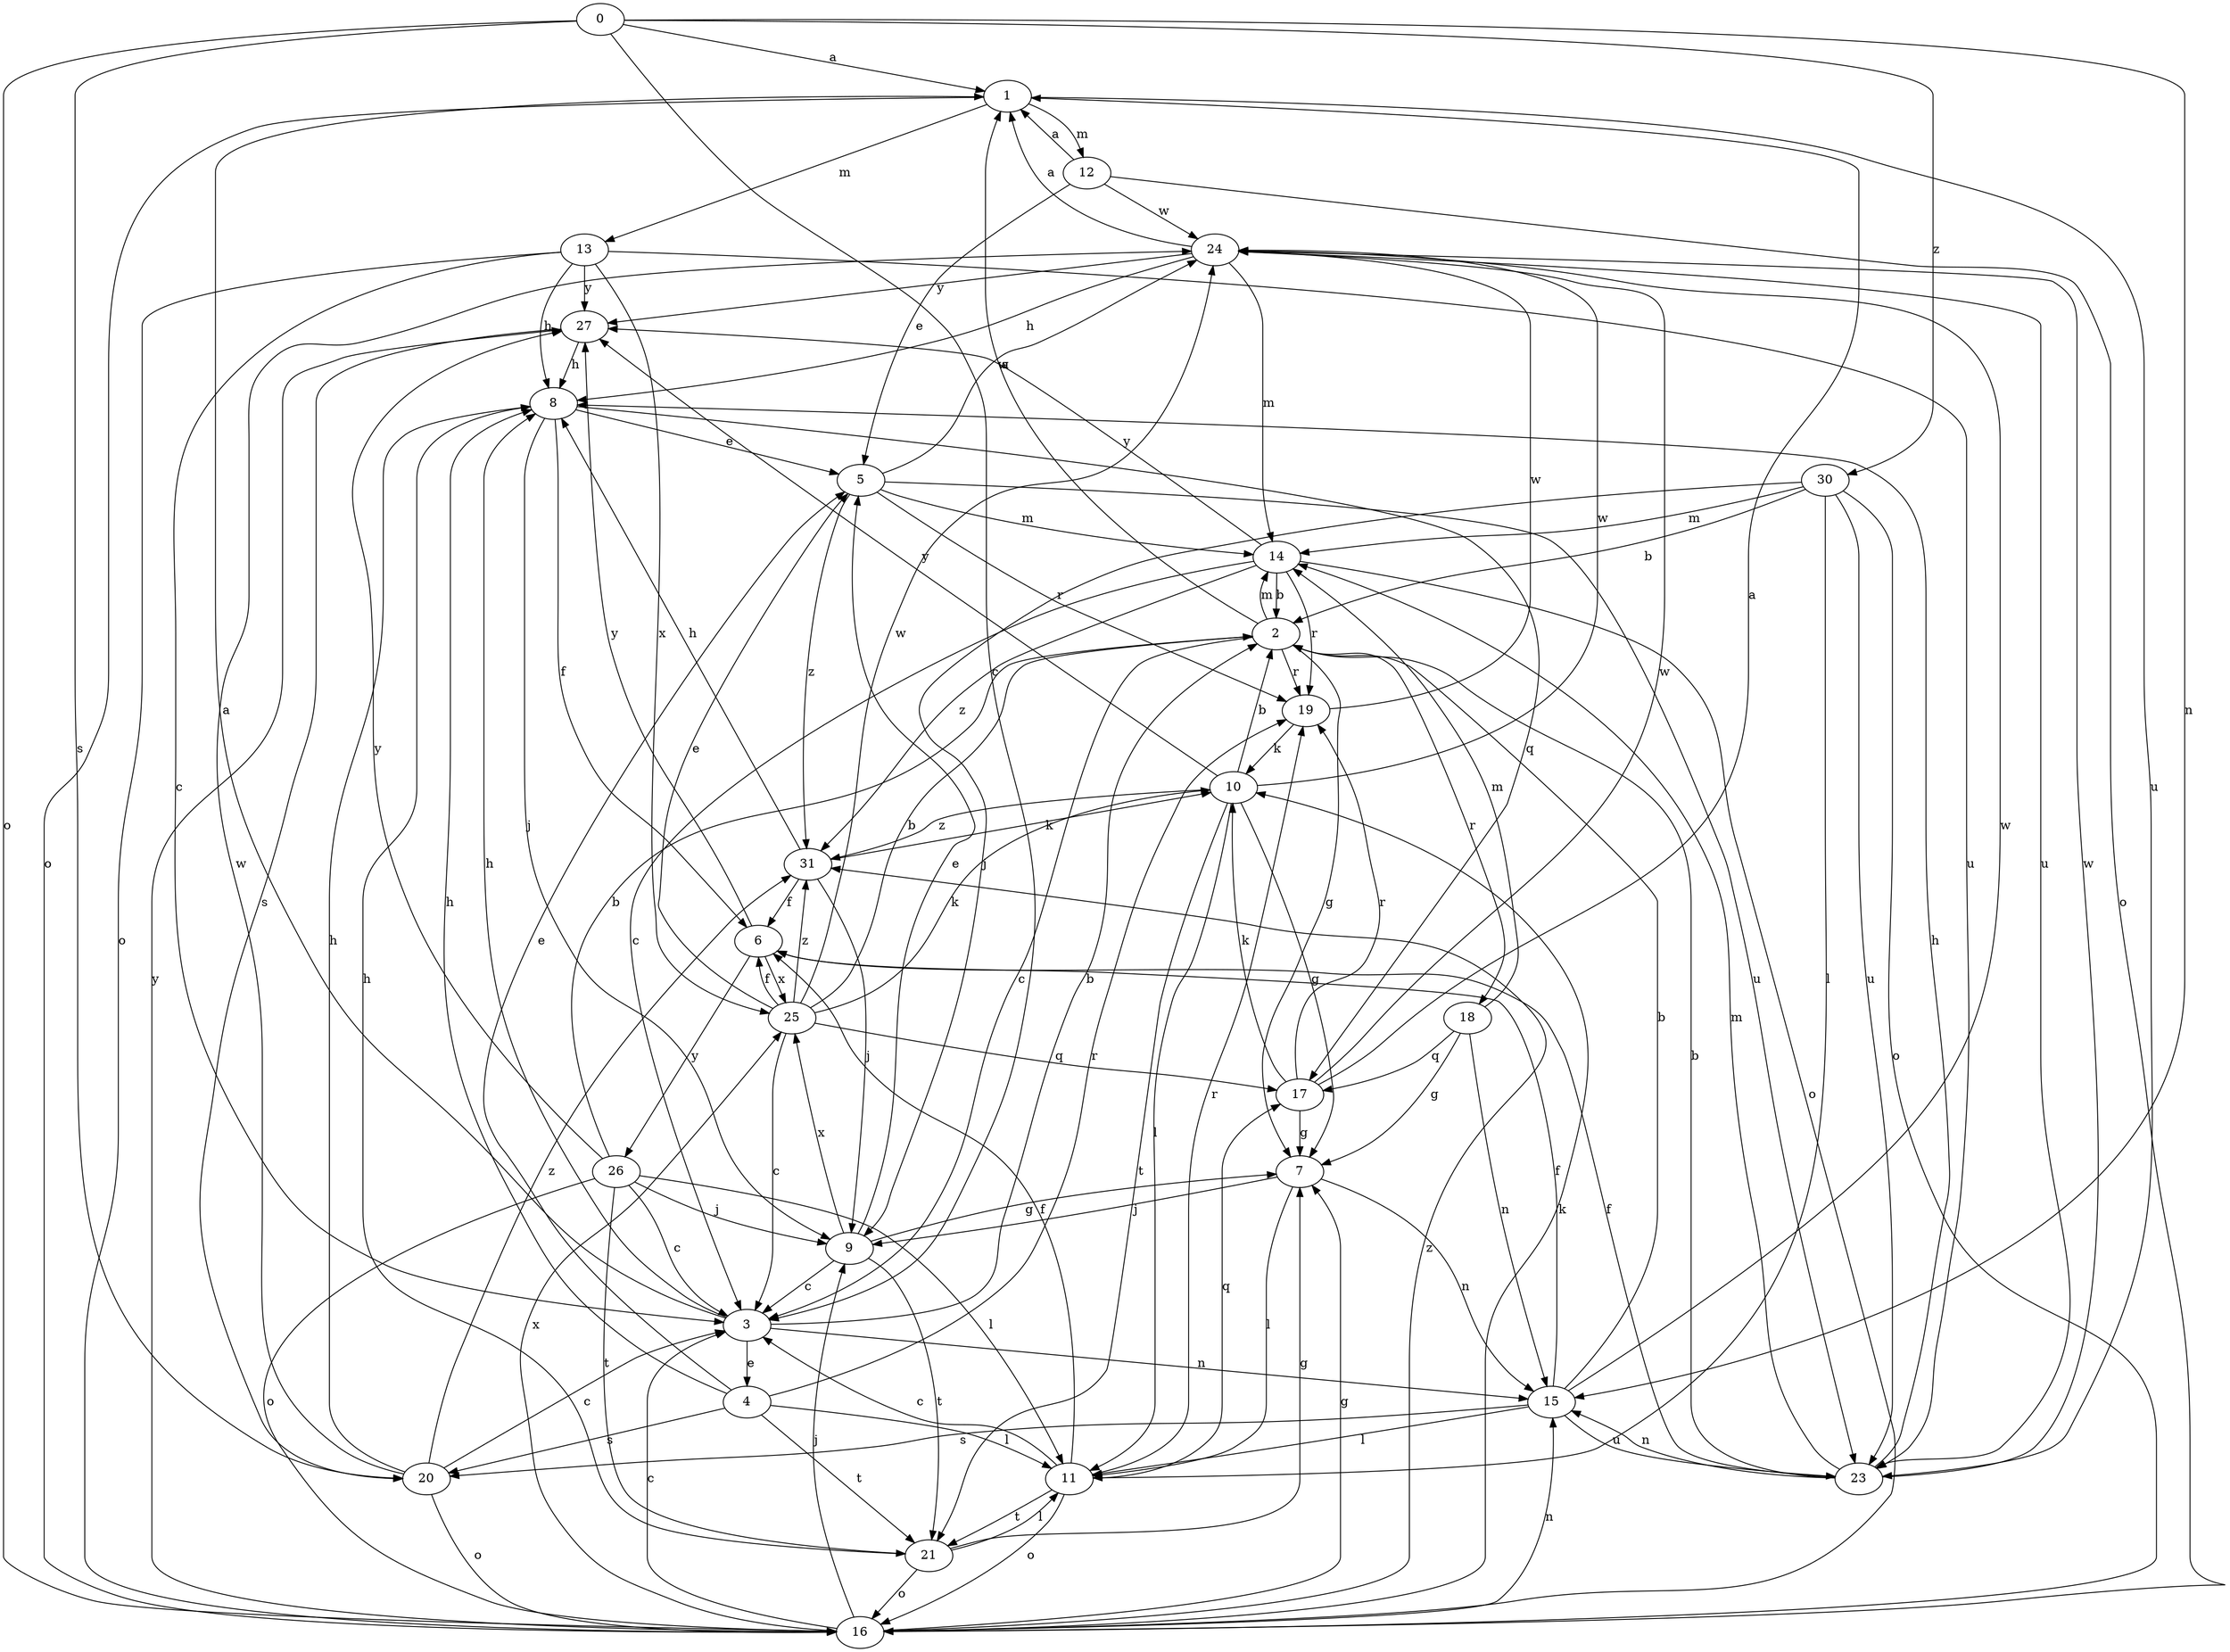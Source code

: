 strict digraph  {
0;
1;
2;
3;
4;
5;
6;
7;
8;
9;
10;
11;
12;
13;
14;
15;
16;
17;
18;
19;
20;
21;
23;
24;
25;
26;
27;
30;
31;
0 -> 1  [label=a];
0 -> 3  [label=c];
0 -> 15  [label=n];
0 -> 16  [label=o];
0 -> 20  [label=s];
0 -> 30  [label=z];
1 -> 12  [label=m];
1 -> 13  [label=m];
1 -> 16  [label=o];
1 -> 23  [label=u];
2 -> 1  [label=a];
2 -> 3  [label=c];
2 -> 7  [label=g];
2 -> 14  [label=m];
2 -> 18  [label=r];
2 -> 19  [label=r];
3 -> 1  [label=a];
3 -> 2  [label=b];
3 -> 4  [label=e];
3 -> 8  [label=h];
3 -> 15  [label=n];
4 -> 5  [label=e];
4 -> 8  [label=h];
4 -> 11  [label=l];
4 -> 19  [label=r];
4 -> 20  [label=s];
4 -> 21  [label=t];
5 -> 14  [label=m];
5 -> 19  [label=r];
5 -> 23  [label=u];
5 -> 24  [label=w];
5 -> 31  [label=z];
6 -> 25  [label=x];
6 -> 26  [label=y];
6 -> 27  [label=y];
7 -> 9  [label=j];
7 -> 11  [label=l];
7 -> 15  [label=n];
8 -> 5  [label=e];
8 -> 6  [label=f];
8 -> 9  [label=j];
8 -> 17  [label=q];
9 -> 3  [label=c];
9 -> 5  [label=e];
9 -> 7  [label=g];
9 -> 21  [label=t];
9 -> 25  [label=x];
10 -> 2  [label=b];
10 -> 7  [label=g];
10 -> 11  [label=l];
10 -> 21  [label=t];
10 -> 24  [label=w];
10 -> 27  [label=y];
10 -> 31  [label=z];
11 -> 3  [label=c];
11 -> 6  [label=f];
11 -> 16  [label=o];
11 -> 17  [label=q];
11 -> 19  [label=r];
11 -> 21  [label=t];
12 -> 1  [label=a];
12 -> 5  [label=e];
12 -> 16  [label=o];
12 -> 24  [label=w];
13 -> 3  [label=c];
13 -> 8  [label=h];
13 -> 16  [label=o];
13 -> 23  [label=u];
13 -> 25  [label=x];
13 -> 27  [label=y];
14 -> 2  [label=b];
14 -> 3  [label=c];
14 -> 16  [label=o];
14 -> 19  [label=r];
14 -> 27  [label=y];
14 -> 31  [label=z];
15 -> 2  [label=b];
15 -> 6  [label=f];
15 -> 11  [label=l];
15 -> 20  [label=s];
15 -> 23  [label=u];
15 -> 24  [label=w];
16 -> 3  [label=c];
16 -> 7  [label=g];
16 -> 9  [label=j];
16 -> 10  [label=k];
16 -> 15  [label=n];
16 -> 25  [label=x];
16 -> 27  [label=y];
16 -> 31  [label=z];
17 -> 1  [label=a];
17 -> 7  [label=g];
17 -> 10  [label=k];
17 -> 19  [label=r];
17 -> 24  [label=w];
18 -> 7  [label=g];
18 -> 14  [label=m];
18 -> 15  [label=n];
18 -> 17  [label=q];
19 -> 10  [label=k];
19 -> 24  [label=w];
20 -> 3  [label=c];
20 -> 8  [label=h];
20 -> 16  [label=o];
20 -> 24  [label=w];
20 -> 31  [label=z];
21 -> 7  [label=g];
21 -> 8  [label=h];
21 -> 11  [label=l];
21 -> 16  [label=o];
23 -> 2  [label=b];
23 -> 6  [label=f];
23 -> 8  [label=h];
23 -> 14  [label=m];
23 -> 15  [label=n];
23 -> 24  [label=w];
24 -> 1  [label=a];
24 -> 8  [label=h];
24 -> 14  [label=m];
24 -> 23  [label=u];
24 -> 27  [label=y];
25 -> 2  [label=b];
25 -> 3  [label=c];
25 -> 5  [label=e];
25 -> 6  [label=f];
25 -> 10  [label=k];
25 -> 17  [label=q];
25 -> 24  [label=w];
25 -> 31  [label=z];
26 -> 2  [label=b];
26 -> 3  [label=c];
26 -> 9  [label=j];
26 -> 11  [label=l];
26 -> 16  [label=o];
26 -> 21  [label=t];
26 -> 27  [label=y];
27 -> 8  [label=h];
27 -> 20  [label=s];
30 -> 2  [label=b];
30 -> 9  [label=j];
30 -> 11  [label=l];
30 -> 14  [label=m];
30 -> 16  [label=o];
30 -> 23  [label=u];
31 -> 6  [label=f];
31 -> 8  [label=h];
31 -> 9  [label=j];
31 -> 10  [label=k];
}
